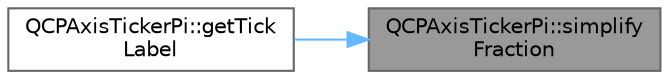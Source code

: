 digraph "QCPAxisTickerPi::simplifyFraction"
{
 // LATEX_PDF_SIZE
  bgcolor="transparent";
  edge [fontname=Helvetica,fontsize=10,labelfontname=Helvetica,labelfontsize=10];
  node [fontname=Helvetica,fontsize=10,shape=box,height=0.2,width=0.4];
  rankdir="RL";
  Node1 [label="QCPAxisTickerPi::simplify\lFraction",height=0.2,width=0.4,color="gray40", fillcolor="grey60", style="filled", fontcolor="black",tooltip=" "];
  Node1 -> Node2 [dir="back",color="steelblue1",style="solid"];
  Node2 [label="QCPAxisTickerPi::getTick\lLabel",height=0.2,width=0.4,color="grey40", fillcolor="white", style="filled",URL="$class_q_c_p_axis_ticker_pi.html#a9a087d931d4344b8a91d5cecceff7109",tooltip=" "];
}
